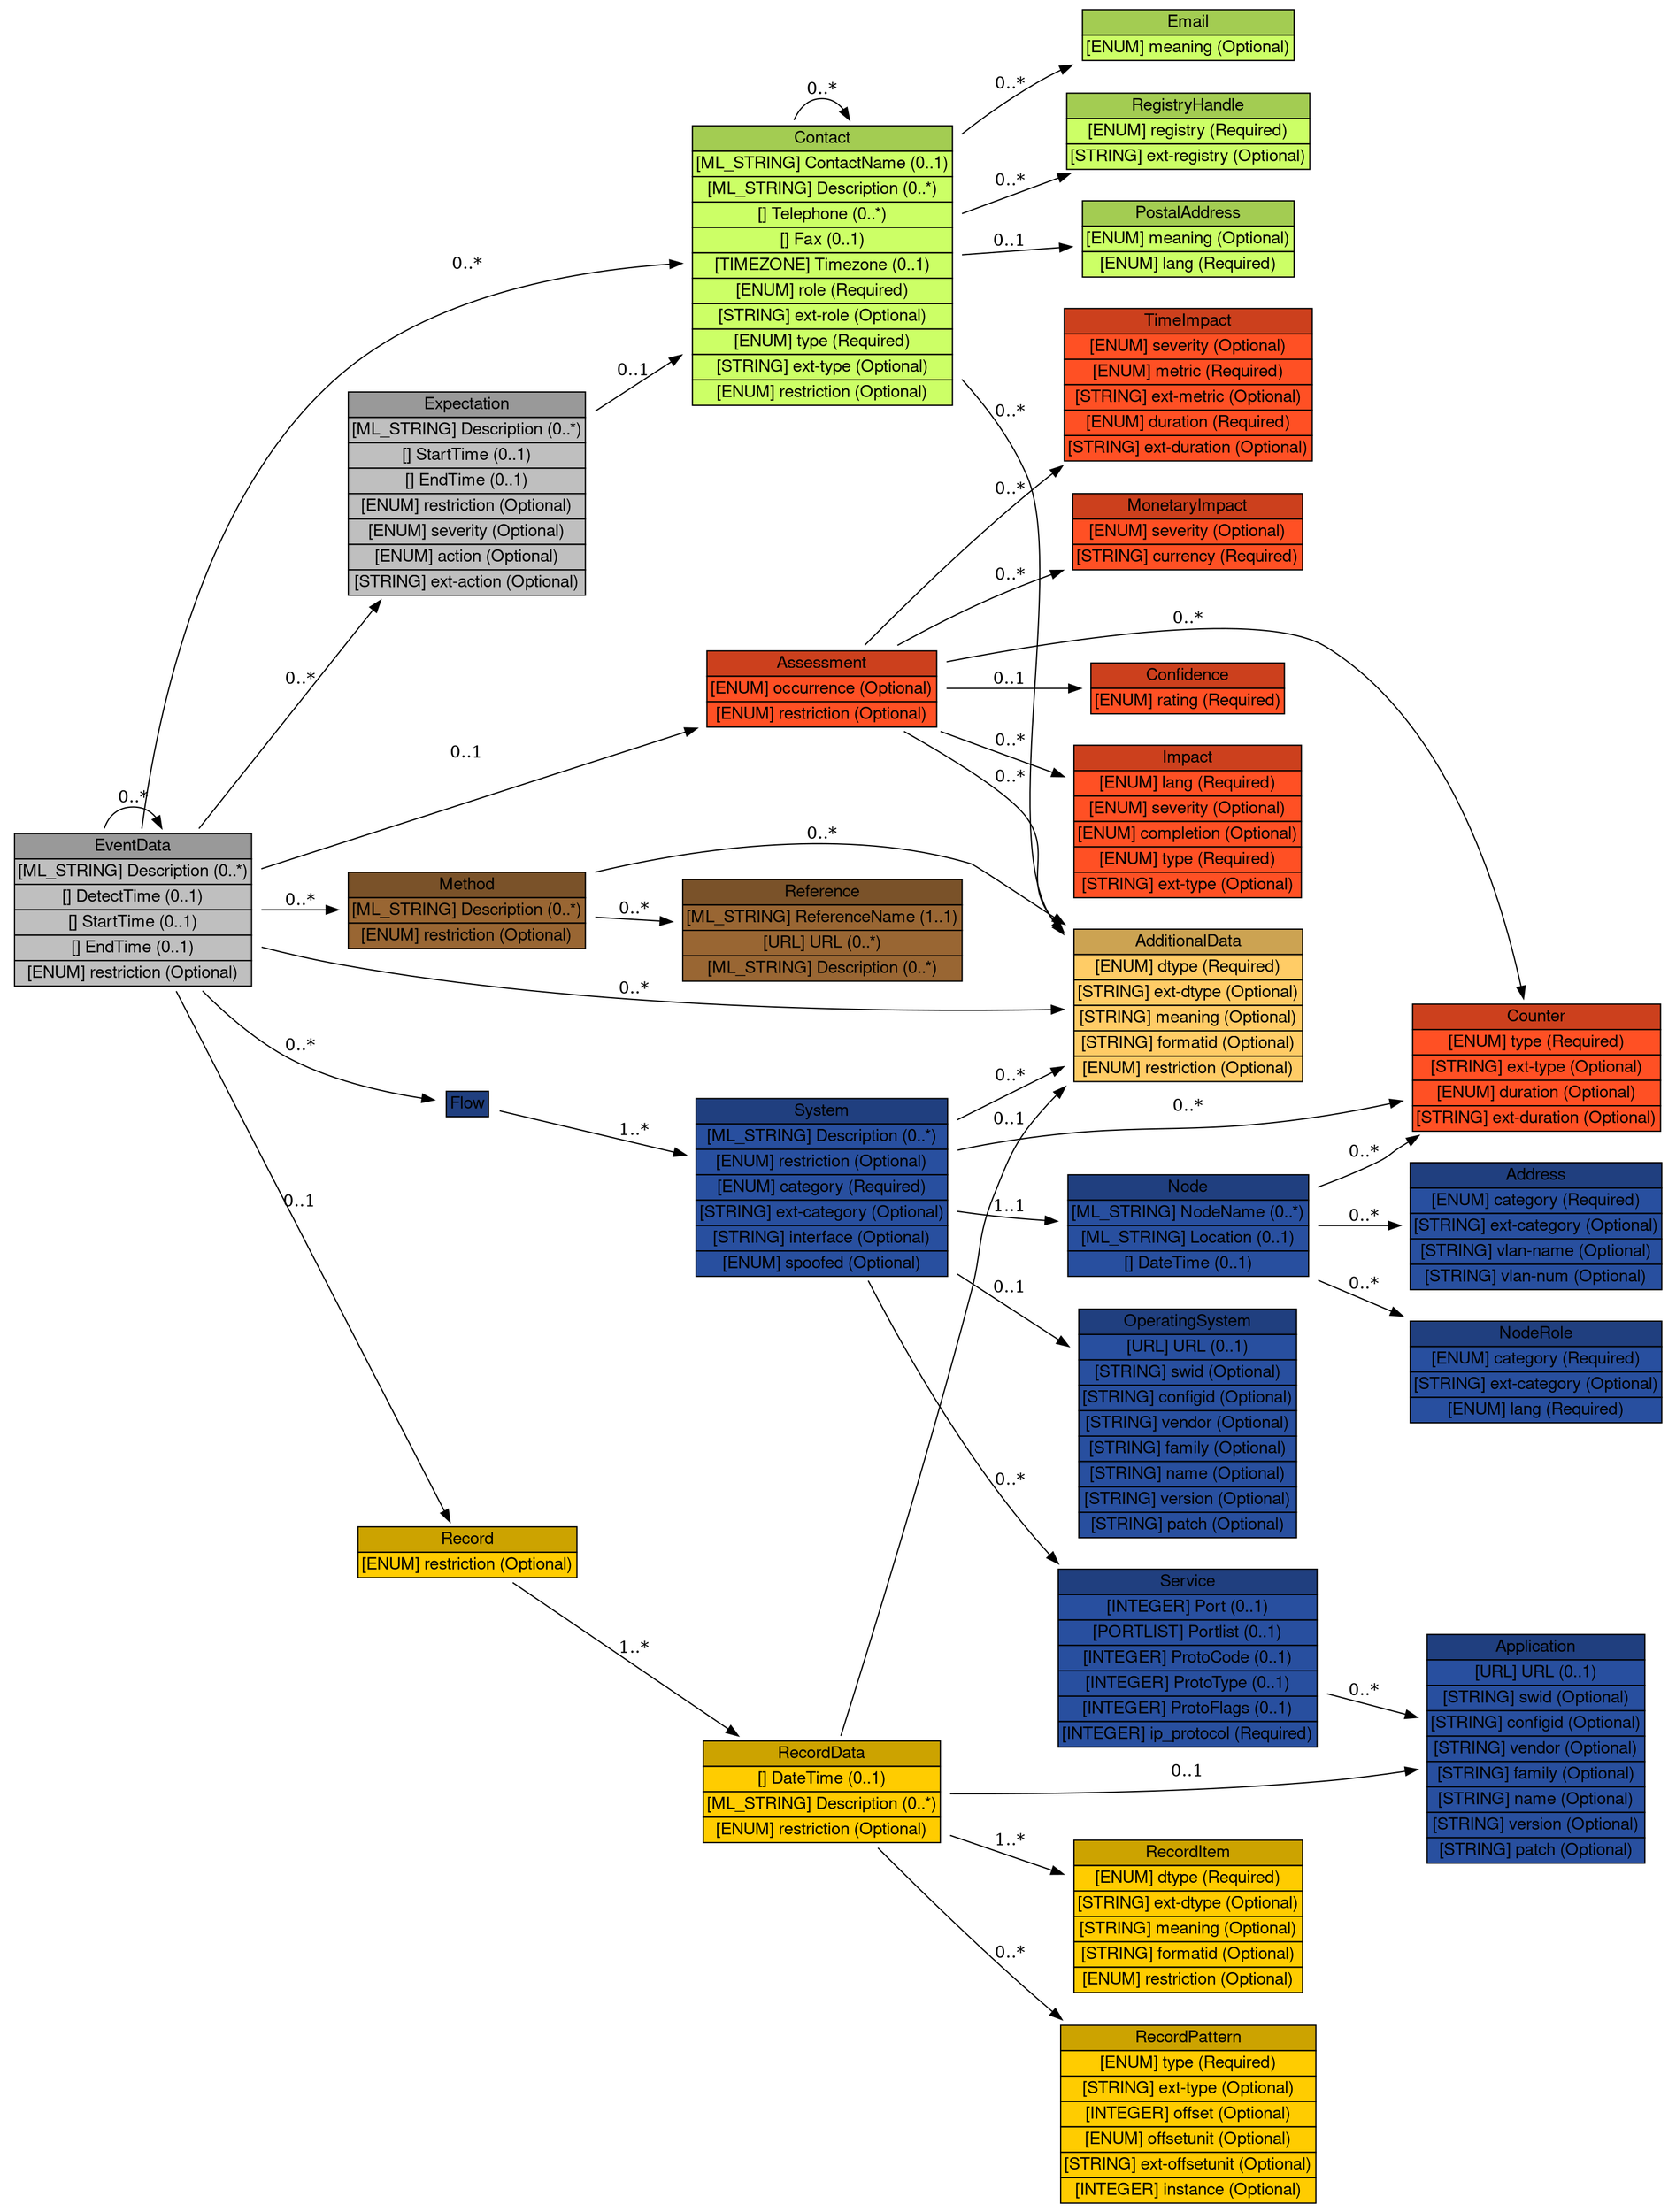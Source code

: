 digraph EventData {
	graph [bb="0,0,1356,1826",
		rankdir=LR
	];
	node [label="\N"];
	EventData	 [height=1.8611,
		label=<<table BORDER="0" CELLBORDER="1" CELLSPACING="0"> <tr> <td BGCOLOR="#999999" HREF="#" TITLE="The EventData class describes a particular event of the incident for a given set of hosts or networks. This description includes the systems from which the activity originated and those targeted, an assessment of the techniques used by the intruder, the impact of the activity on the organization, and any forensic evidence discovered. "><FONT FACE="Nimbus Sans L">EventData</FONT></td> </tr>" %<tr><td BGCOLOR="#bfbfbf"  HREF="#" TITLE="A free-form textual description of the event."><FONT FACE="Nimbus Sans L">[ML_STRING] Description (0..*)</FONT></td></tr>%<tr><td BGCOLOR="#bfbfbf"  HREF="#" TITLE="The time the event was detected."><FONT FACE="Nimbus Sans L">[] DetectTime (0..1)</FONT></td></tr>%<tr><td BGCOLOR="#bfbfbf"  HREF="#" TITLE="The time the event started."><FONT FACE="Nimbus Sans L">[] StartTime (0..1)</FONT></td></tr>%<tr><td BGCOLOR="#bfbfbf"  HREF="#" TITLE="The time the event ended."><FONT FACE="Nimbus Sans L">[] EndTime (0..1)</FONT></td></tr>%<tr><td BGCOLOR="#bfbfbf"  HREF="#" TITLE="This attribute is defined in Section 3.2."><FONT FACE="Nimbus Sans L">[ENUM] restriction (Optional)</FONT></td></tr>%</table>>,
		pos="106,1052.5",
		shape=plaintext,
		width=2.9444];
	EventData -> EventData	 [label="0..*",
		lp="106,1145",
		pos="e,129.03,1119.8 82.974,1119.8 86.417,1130.3 94.092,1137.5 106,1137.5 114,1137.5 120.09,1134.3 124.27,1129"];
	Contact	 [height=3.3194,
		label=<<table BORDER="0" CELLBORDER="1" CELLSPACING="0"> <tr> <td BGCOLOR="#a3cc52" HREF="#" TITLE="The Contact class describes contact information for organizations and personnel involved in the incident. This class allows for the naming of the involved party, specifying contact information for them, and identifying their role in the incident. "><FONT FACE="Nimbus Sans L">Contact</FONT></td> </tr>" %<tr><td BGCOLOR="#CCFF66"  HREF="#" TITLE="The name of the contact.  The contact may either be an organization or a person.  The type attribute disambiguates the semantics."><FONT FACE="Nimbus Sans L">[ML_STRING] ContactName (0..1)</FONT></td></tr>%<tr><td BGCOLOR="#CCFF66"  HREF="#" TITLE="A free-form description of this contact.  In the case of a person, this is often the organizational title of the individual."><FONT FACE="Nimbus Sans L">[ML_STRING] Description (0..*)</FONT></td></tr>%<tr><td BGCOLOR="#CCFF66"  HREF="#" TITLE="The telephone number of the contact."><FONT FACE="Nimbus Sans L">[] Telephone (0..*)</FONT></td></tr>%<tr><td BGCOLOR="#CCFF66"  HREF="#" TITLE="The facsimile telephone number of the contact."><FONT FACE="Nimbus Sans L">[] Fax (0..1)</FONT></td></tr>%<tr><td BGCOLOR="#CCFF66"  HREF="#" TITLE="The timezone in which the contact resides formatted according to Section 2.9."><FONT FACE="Nimbus Sans L">[TIMEZONE] Timezone (0..1)</FONT></td></tr>%<tr><td BGCOLOR="#CCFF66"  HREF="#" TITLE="Indicates the role the contact fulfills.  This attribute is defined as an enumerated list:"><FONT FACE="Nimbus Sans L">[ENUM] role (Required)</FONT></td></tr>%<tr><td BGCOLOR="#CCFF66"  HREF="#" TITLE="A means by which to extend the role attribute. See Section 5.1."><FONT FACE="Nimbus Sans L">[STRING] ext-role (Optional)</FONT></td></tr>%<tr><td BGCOLOR="#CCFF66"  HREF="#" TITLE="Indicates the type of contact being described. This attribute is defined as an enumerated list:"><FONT FACE="Nimbus Sans L">[ENUM] type (Required)</FONT></td></tr>%<tr><td BGCOLOR="#CCFF66"  HREF="#" TITLE="A means by which to extend the type attribute. See Section 5.1."><FONT FACE="Nimbus Sans L">[STRING] ext-type (Optional)</FONT></td></tr>%<tr><td BGCOLOR="#CCFF66"  HREF="#" TITLE="This attribute is defined in Section 3.2."><FONT FACE="Nimbus Sans L">[ENUM] restriction (Optional)</FONT></td></tr>%</table>>,
		pos="665,1606.5",
		shape=plaintext,
		width=3.1944];
	EventData -> Contact	 [label="0..*",
		lp="377,1598",
		pos="e,549.76,1601.7 112.13,1119.8 124.64,1217 161.9,1396.2 271,1496.5 343.91,1563.6 454.33,1590.2 539.74,1600.6"];
	AdditionalData	 [height=1.8611,
		label=<<table BORDER="0" CELLBORDER="1" CELLSPACING="0"> <tr> <td BGCOLOR="#cca352" HREF="#" TITLE="The AdditionalData class serves as an extension mechanism for information not otherwise represented in the data model. For relatively simple information, atomic data types (e.g., integers, strings) are provided with a mechanism to annotate their meaning. The class can also be used to extend the data model (and the associated Schema) to support proprietary extensions by encapsulating entire XML documents conforming to another Schema (e.g., IDMEF). A detailed discussion for extending the data model and the schema can be found in Section 5. "><FONT FACE="Nimbus Sans L">AdditionalData</FONT></td> </tr>" %<tr><td BGCOLOR="#FFCC66"  HREF="#" TITLE="The data type of the element content.  The permitted values for this attribute are shown below.  The default value is &quot;string&quot;."><FONT FACE="Nimbus Sans L">[ENUM] dtype (Required)</FONT></td></tr>%<tr><td BGCOLOR="#FFCC66"  HREF="#" TITLE="A means by which to extend the dtype attribute.  See Section 5.1."><FONT FACE="Nimbus Sans L">[STRING] ext-dtype (Optional)</FONT></td></tr>%<tr><td BGCOLOR="#FFCC66"  HREF="#" TITLE="A free-form description of the element content."><FONT FACE="Nimbus Sans L">[STRING] meaning (Optional)</FONT></td></tr>%<tr><td BGCOLOR="#FFCC66"  HREF="#" TITLE="An identifier referencing the format and semantics of the element content."><FONT FACE="Nimbus Sans L">[STRING] formatid (Optional)</FONT></td></tr>%<tr><td BGCOLOR="#FFCC66"  HREF="#" TITLE="This attribute has been defined in Section 3.2."><FONT FACE="Nimbus Sans L">[ENUM] restriction (Optional)</FONT></td></tr>%</table>>,
		pos="961,993.5",
		shape=plaintext,
		width=2.8194];
	EventData -> AdditionalData	 [label="0..*",
		lp="512.5,1040",
		pos="e,859.06,1004.7 212.15,1047.8 346.4,1041.6 584.59,1029.1 788,1011.5 807.69,1009.8 828.62,1007.8 848.86,1005.7"];
	Assessment	 [height=0.98611,
		label=<<table BORDER="0" CELLBORDER="1" CELLSPACING="0"> <tr> <td BGCOLOR="#cc401d" HREF="#" TITLE="The Assessment class describes the technical and non-technical repercussions of the incident on the CSIRT&#39;s constituency. "><FONT FACE="Nimbus Sans L">Assessment</FONT></td> </tr>" %<tr><td BGCOLOR="#FF5024"  HREF="#" TITLE="Specifies whether the assessment is describing actual or potential outcomes.  The default is &quot;actual&quot; and is assumed if not specified."><FONT FACE="Nimbus Sans L">[ENUM] occurrence (Optional)</FONT></td></tr>%<tr><td BGCOLOR="#FF5024"  HREF="#" TITLE="This attribute is defined in Section 3.2."><FONT FACE="Nimbus Sans L">[ENUM] restriction (Optional)</FONT></td></tr>%</table>>,
		pos="665,1235.5",
		shape=plaintext,
		width=2.8472];
	EventData -> Assessment	 [label="0..1",
		lp="377,1182",
		pos="e,562.12,1201.8 212.13,1087.2 309.43,1119.1 453.05,1166.1 552.35,1198.6"];
	Method	 [height=0.98611,
		label=<<table BORDER="0" CELLBORDER="1" CELLSPACING="0"> <tr> <td BGCOLOR="#7a5229" HREF="#" TITLE="The Method class describes the methodology used by the intruder to perpetrate the events of the incident. This class consists of a list of references describing the attack method and a free form description of the technique. "><FONT FACE="Nimbus Sans L">Method</FONT></td> </tr>" %<tr><td BGCOLOR="#996633"  HREF="#" TITLE="A free-form text description of the methodology used by the intruder."><FONT FACE="Nimbus Sans L">[ML_STRING] Description (0..*)</FONT></td></tr>%<tr><td BGCOLOR="#996633"  HREF="#" TITLE="This attribute is defined in Section 3.2."><FONT FACE="Nimbus Sans L">[ENUM] restriction (Optional)</FONT></td></tr>%</table>>,
		pos="377,988.5",
		shape=plaintext,
		width=2.9444];
	EventData -> Method	 [label="0..*",
		lp="241.5,1030",
		pos="e,270.98,1013.5 212.33,1027.4 228.29,1023.6 244.82,1019.7 260.98,1015.9"];
	Flow	 [height=0.5,
		label=<<table BORDER="0" CELLBORDER="1" CELLSPACING="0"> <tr> <td BGCOLOR="#203f7f" HREF="#" TITLE="The Flow class groups related the source and target hosts. "><FONT FACE="Nimbus Sans L">Flow</FONT></td> </tr>" %</table>>,
		pos="377,851.5",
		shape=plaintext,
		width=0.75];
	EventData -> Flow	 [label="0..*",
		lp="241.5,966",
		pos="e,352.52,869.66 196.62,985.29 247.47,947.57 307.83,902.8 344.24,875.8"];
	Expectation	 [height=2.4444,
		label=<<table BORDER="0" CELLBORDER="1" CELLSPACING="0"> <tr> <td BGCOLOR="#999999" HREF="#" TITLE="The Expectation class conveys to the recipient of the IODEF document the actions the sender is requesting. The scope of the requested action is limited to purview of the EventData class in which this class is aggregated. "><FONT FACE="Nimbus Sans L">Expectation</FONT></td> </tr>" %<tr><td BGCOLOR="#bfbfbf"  HREF="#" TITLE="A free-form description of the desired action(s)."><FONT FACE="Nimbus Sans L">[ML_STRING] Description (0..*)</FONT></td></tr>%<tr><td BGCOLOR="#bfbfbf"  HREF="#" TITLE="The time at which the action should be performed.  A timestamp that is earlier than the ReportTime specified in the Incident class denotes that the expectation should be fulfilled as soon as possible.  The absence of this element leaves the execution of the expectation to the discretion of the recipient."><FONT FACE="Nimbus Sans L">[] StartTime (0..1)</FONT></td></tr>%<tr><td BGCOLOR="#bfbfbf"  HREF="#" TITLE="The time by which the action should be completed. If the action is not carried out by this time, it should no longer be performed."><FONT FACE="Nimbus Sans L">[] EndTime (0..1)</FONT></td></tr>%<tr><td BGCOLOR="#bfbfbf"  HREF="#" TITLE="This attribute is defined in Section 3.2."><FONT FACE="Nimbus Sans L">[ENUM] restriction (Optional)</FONT></td></tr>%<tr><td BGCOLOR="#bfbfbf"  HREF="#" TITLE="Indicates the desired priority of the action. This attribute is an enumerated list with no default value, and the semantics of these relative measures are context dependent."><FONT FACE="Nimbus Sans L">[ENUM] severity (Optional)</FONT></td></tr>%<tr><td BGCOLOR="#bfbfbf"  HREF="#" TITLE="Classifies the type of action requested.  This attribute is an enumerated list with no default value."><FONT FACE="Nimbus Sans L">[ENUM] action (Optional)</FONT></td></tr>%<tr><td BGCOLOR="#bfbfbf"  HREF="#" TITLE="A means by which to extend the action attribute.  See Section 5.1."><FONT FACE="Nimbus Sans L">[STRING] ext-action (Optional)</FONT></td></tr>%</table>>,
		pos="377,1399.5",
		shape=plaintext,
		width=2.9444];
	EventData -> Expectation	 [label="0..*",
		lp="241.5,1244",
		pos="e,308.14,1311.3 158.57,1119.8 199.29,1172 256.25,1244.9 301.79,1303.2"];
	Record	 [height=0.69444,
		label=<<table BORDER="0" CELLBORDER="1" CELLSPACING="0"> <tr> <td BGCOLOR="#cca300" HREF="#" TITLE="The Record class is a container class for log and audit data that provides supportive information about the incident. The source of this data will often be the output of monitoring tools. These logs should substantiate the activity described in the document. "><FONT FACE="Nimbus Sans L">Record</FONT></td> </tr>" %<tr><td BGCOLOR="#ffcc00"  HREF="#" TITLE="This attribute has been defined in Section 3.2."><FONT FACE="Nimbus Sans L">[ENUM] restriction (Optional)</FONT></td></tr>%</table>>,
		pos="377,527.5",
		shape=plaintext,
		width=2.7361];
	EventData -> Record	 [label="0..1",
		lp="241.5,814",
		pos="e,363.95,552.77 140.6,985.48 198.98,872.37 315.03,647.56 359.29,561.82"];
	Contact -> Contact	 [label="0..*",
		lp="665,1751.5",
		pos="e,687.65,1726.2 642.35,1726.2 647.06,1737.1 654.61,1744 665,1744 672.14,1744 677.94,1740.8 682.4,1735.2"];
	RegistryHandle	 [height=0.98611,
		label=<<table BORDER="0" CELLBORDER="1" CELLSPACING="0"> <tr> <td BGCOLOR="#a3cc52" HREF="#" TITLE="The RegistryHandle class represents a handle into an Internet registry or community-specific database. The handle is specified in the element content and the type attribute specifies the database. "><FONT FACE="Nimbus Sans L">RegistryHandle</FONT></td> </tr>" %<tr><td BGCOLOR="#CCFF66"  HREF="#" TITLE="The database to which the handle belongs.  The default value is &#39;local&#39;.  The possible values are:"><FONT FACE="Nimbus Sans L">[ENUM] registry (Required)</FONT></td></tr>%<tr><td BGCOLOR="#CCFF66"  HREF="#" TITLE="A means by which to extend the registry attribute.  See Section 5.1."><FONT FACE="Nimbus Sans L">[STRING] ext-registry (Optional)</FONT></td></tr>%</table>>,
		pos="961,1790.5",
		shape=plaintext,
		width=2.9861];
	Contact -> RegistryHandle	 [label="0..*",
		lp="817.5,1741",
		pos="e,863.12,1754.9 780.04,1702.8 801.56,1718.5 824.41,1733.8 847,1746.5 849.35,1747.8 851.74,1749.1 854.17,1750.4"];
	PostalAddress	 [height=0.98611,
		label=<<table BORDER="0" CELLBORDER="1" CELLSPACING="0"> <tr> <td BGCOLOR="#a3cc52" HREF="#" TITLE="The PostalAddress class specifies a postal address formatted according to the POSTAL data type (Section 2.11). "><FONT FACE="Nimbus Sans L">PostalAddress</FONT></td> </tr>" %<tr><td BGCOLOR="#CCFF66"  HREF="#" TITLE="A free-form description of the element content."><FONT FACE="Nimbus Sans L">[ENUM] meaning (Optional)</FONT></td></tr>%<tr><td BGCOLOR="#CCFF66"  HREF="#" TITLE="A valid language code per RFC 4646 [7] constrained by the definition of &quot;xs:language&quot;.  The interpretation of this code is described in Section 6."><FONT FACE="Nimbus Sans L">[ENUM] lang (Required)</FONT></td></tr>%</table>>,
		pos="961,1701.5",
		shape=plaintext,
		width=2.6528];
	Contact -> PostalAddress	 [label="0..1",
		lp="817.5,1664",
		pos="e,865.18,1670.7 780.29,1643.5 805.08,1651.5 831.16,1659.8 855.56,1667.7"];
	Email	 [height=0.69444,
		label=<<table BORDER="0" CELLBORDER="1" CELLSPACING="0"> <tr> <td BGCOLOR="#a3cc52" HREF="#" TITLE="The Email class specifies an email address formatted according to EMAIL data type (Section 2.14). "><FONT FACE="Nimbus Sans L">Email</FONT></td> </tr>" %<tr><td BGCOLOR="#CCFF66"  HREF="#" TITLE="A free-form description of the element content (e.g., hours of coverage for a given number)."><FONT FACE="Nimbus Sans L">[ENUM] meaning (Optional)</FONT></td></tr>%</table>>,
		pos="961,1622.5",
		shape=plaintext,
		width=2.6528];
	Contact -> Email	 [label="0..*",
		lp="817.5,1622",
		pos="e,865.18,1617.3 780.29,1612.7 804.86,1614.1 830.7,1615.5 854.91,1616.8"];
	Contact -> AdditionalData	 [label="0..*",
		lp="817.5,1509",
		pos="e,859.29,1052.4 780.26,1531.2 799.75,1513.1 817.4,1492 829,1468.5 868.26,1388.9 803.37,1146.8 847,1069.5 848.78,1066.3 850.75,1063.3 \
852.88,1060.4"];
	Assessment -> AdditionalData	 [label="0..*",
		lp="817.5,1107",
		pos="e,859.42,1060.1 700.86,1199.8 736.56,1164.9 793.61,1111.3 847,1069.5 848.38,1068.4 849.78,1067.3 851.2,1066.2"];
	Impact	 [height=1.8611,
		label=<<table BORDER="0" CELLBORDER="1" CELLSPACING="0"> <tr> <td BGCOLOR="#cc401d" HREF="#" TITLE="The Impact class allows for categorizing and describing the technical impact of the incident on the network of an organization. "><FONT FACE="Nimbus Sans L">Impact</FONT></td> </tr>" %<tr><td BGCOLOR="#FF5024"  HREF="#" TITLE="A valid language code per RFC 4646 [7] constrained by the definition of &quot;xs:language&quot;.  The interpretation of this code is described in Section 6."><FONT FACE="Nimbus Sans L">[ENUM] lang (Required)</FONT></td></tr>%<tr><td BGCOLOR="#FF5024"  HREF="#" TITLE="An estimate of the relative severity of the activity.  The permitted values are shown below.  There is no default value."><FONT FACE="Nimbus Sans L">[ENUM] severity (Optional)</FONT></td></tr>%<tr><td BGCOLOR="#FF5024"  HREF="#" TITLE="An indication whether the described activity was successful.  The permitted values are shown below.  There is no default value."><FONT FACE="Nimbus Sans L">[ENUM] completion (Optional)</FONT></td></tr>%<tr><td BGCOLOR="#FF5024"  HREF="#" TITLE="Classifies the malicious activity into incident categories.  The permitted values are shown below.  The default value is &quot;other&quot;."><FONT FACE="Nimbus Sans L">[ENUM] type (Required)</FONT></td></tr>%<tr><td BGCOLOR="#FF5024"  HREF="#" TITLE="A means by which to extend the type attribute. See Section 5.1."><FONT FACE="Nimbus Sans L">[STRING] ext-type (Optional)</FONT></td></tr>%</table>>,
		pos="961,1387.5",
		shape=plaintext,
		width=2.8333];
	Assessment -> Impact	 [label="0..*",
		lp="817.5,1324",
		pos="e,858.94,1335.1 734.4,1271.1 768.73,1288.8 811,1310.5 849.7,1330.3"];
	TimeImpact	 [height=1.8611,
		label=<<table BORDER="0" CELLBORDER="1" CELLSPACING="0"> <tr> <td BGCOLOR="#cc401d" HREF="#" TITLE="The TimeImpact class describes the impact of the incident on an organization as a function of time. It provides a way to convey down time and recovery time. "><FONT FACE="Nimbus Sans L">TimeImpact</FONT></td> </tr>" %<tr><td BGCOLOR="#FF5024"  HREF="#" TITLE="An estimate of the relative severity of the activity.  The permitted values are shown below.  There is no default value."><FONT FACE="Nimbus Sans L">[ENUM] severity (Optional)</FONT></td></tr>%<tr><td BGCOLOR="#FF5024"  HREF="#" TITLE="Defines the metric in which the time is expressed.  The permitted values are shown below.  There is no default value."><FONT FACE="Nimbus Sans L">[ENUM] metric (Required)</FONT></td></tr>%<tr><td BGCOLOR="#FF5024"  HREF="#" TITLE="A means by which to extend the metric attribute.  See Section 5.1."><FONT FACE="Nimbus Sans L">[STRING] ext-metric (Optional)</FONT></td></tr>%<tr><td BGCOLOR="#FF5024"  HREF="#" TITLE="Defines a unit of time, that when combined with the metric attribute, fully describes a metric of impact that will be conveyed in the element content.  The permitted values are shown below.  The default value is &quot;hour&quot;."><FONT FACE="Nimbus Sans L">[ENUM] duration (Required)</FONT></td></tr>%<tr><td BGCOLOR="#FF5024"  HREF="#" TITLE="A means by which to extend the duration attribute.  See Section 5.1."><FONT FACE="Nimbus Sans L">[STRING] ext-duration (Optional)</FONT></td></tr>%</table>>,
		pos="961,1235.5",
		shape=plaintext,
		width=3.0417];
	Assessment -> TimeImpact	 [label="0..*",
		lp="817.5,1243",
		pos="e,851.43,1235.5 767.7,1235.5 791.47,1235.5 816.97,1235.5 841.4,1235.5"];
	MonetaryImpact	 [height=0.98611,
		label=<<table BORDER="0" CELLBORDER="1" CELLSPACING="0"> <tr> <td BGCOLOR="#cc401d" HREF="#" TITLE="The MonetaryImpact class describes the financial impact of the activity on an organization. For example, this impact may consider losses due to the cost of the investigation or recovery, diminished "><FONT FACE="Nimbus Sans L">MonetaryImpact</FONT></td> </tr>" %<tr><td BGCOLOR="#FF5024"  HREF="#" TITLE="An estimate of the relative severity of the activity.  The permitted values are shown below.  There is no default value."><FONT FACE="Nimbus Sans L">[ENUM] severity (Optional)</FONT></td></tr>%<tr><td BGCOLOR="#FF5024"  HREF="#" TITLE="Defines the currency in which the monetary impact is expressed.  The permitted values are defined in ISO 4217:2001, Codes for the representation of currencies and funds [14].  There is no default value."><FONT FACE="Nimbus Sans L">[STRING] currency (Required)</FONT></td></tr>%</table>>,
		pos="961,1114.5",
		shape=plaintext,
		width=2.8333];
	Assessment -> MonetaryImpact	 [label="0..*",
		lp="817.5,1184",
		pos="e,870.4,1150.1 749.13,1200 779.87,1187.1 814.96,1172.5 847,1159.5 851.51,1157.7 856.12,1155.8 860.78,1153.9"];
	Counter	 [height=1.5694,
		label=<<table BORDER="0" CELLBORDER="1" CELLSPACING="0"> <tr> <td BGCOLOR="#cc401d" HREF="#" TITLE="The Counter class summarize multiple occurrences of some event, or conveys counts or rates on various features (e.g., packets, sessions, events). "><FONT FACE="Nimbus Sans L">Counter</FONT></td> </tr>" %<tr><td BGCOLOR="#FF5024"  HREF="#" TITLE="Specifies the units of the element content."><FONT FACE="Nimbus Sans L">[ENUM] type (Required)</FONT></td></tr>%<tr><td BGCOLOR="#FF5024"  HREF="#" TITLE="A means by which to extend the type attribute. See Section 5.1."><FONT FACE="Nimbus Sans L">[STRING] ext-type (Optional)</FONT></td></tr>%<tr><td BGCOLOR="#FF5024"  HREF="#" TITLE="If present, the Counter class represents a rate rather than a count over the entire event.  In that case, this attribute specifies the denominator of the rate (where the type attribute specified the nominator).  The possible values of this attribute are defined in Section 3.10.2"><FONT FACE="Nimbus Sans L">[ENUM] duration (Optional)</FONT></td></tr>%<tr><td BGCOLOR="#FF5024"  HREF="#" TITLE="A means by which to extend the duration attribute.  See Section 5.1."><FONT FACE="Nimbus Sans L">[STRING] ext-duration (Optional)</FONT></td></tr>%</table>>,
		pos="1245,942.5",
		shape=plaintext,
		width=3.0417];
	Assessment -> Counter	 [label="0..*",
		lp="961,1580",
		pos="e,1237.3,999.43 681.35,1271.2 715.35,1343.6 794.83,1503.2 847,1531.5 936.08,1579.8 994.02,1592.4 1075,1531.5 1159.2,1468.1 1214.9,\
1150.3 1235.8,1009.7"];
	Confidence	 [height=0.69444,
		label=<<table BORDER="0" CELLBORDER="1" CELLSPACING="0"> <tr> <td BGCOLOR="#cc401d" HREF="#" TITLE="The Confidence class represents a best estimate of the validity and accuracy of the described impact (see Section 3.10) of the incident activity. This estimate can be expressed as a category or a numeric calculation. "><FONT FACE="Nimbus Sans L">Confidence</FONT></td> </tr>" %<tr><td BGCOLOR="#FF5024"  HREF="#" TITLE="A rating of the analytical validity of the specified Assessment.  The permitted values are shown below. There is no default value."><FONT FACE="Nimbus Sans L">[ENUM] rating (Required)</FONT></td></tr>%</table>>,
		pos="961,1497.5",
		shape=plaintext,
		width=2.4444];
	Assessment -> Confidence	 [label="0..1",
		lp="817.5,1457",
		pos="e,872.91,1477.2 684.09,1271.2 712.81,1321.5 771.84,1412.8 847,1463.5 852.22,1467 857.82,1470.2 863.63,1473"];
	Method -> AdditionalData	 [label="0..*",
		lp="665,1000",
		pos="e,859.09,992.63 483.1,989.41 586.63,990.29 743.55,991.64 849.04,992.54"];
	Reference	 [height=1.2778,
		label=<<table BORDER="0" CELLBORDER="1" CELLSPACING="0"> <tr> <td BGCOLOR="#7a5229" HREF="#" TITLE="The Reference class is a reference to a vulnerability, IDS alert, malware sample, advisory, or attack technique. A reference consists of a name, a URL to this reference, and an optional description. "><FONT FACE="Nimbus Sans L">Reference</FONT></td> </tr>" %<tr><td BGCOLOR="#996633"  HREF="#" TITLE="Name of the reference."><FONT FACE="Nimbus Sans L">[ML_STRING] ReferenceName (1..1)</FONT></td></tr>%<tr><td BGCOLOR="#996633"  HREF="#" TITLE="A URL associated with the reference."><FONT FACE="Nimbus Sans L">[URL] URL (0..*)</FONT></td></tr>%<tr><td BGCOLOR="#996633"  HREF="#" TITLE="A free-form text description of this reference."><FONT FACE="Nimbus Sans L">[ML_STRING] Description (0..*)</FONT></td></tr>%</table>>,
		pos="665,927.5",
		shape=plaintext,
		width=3.4167];
	Method -> Reference	 [label="0..*",
		lp="512.5,970",
		pos="e,541.67,953.62 483.01,966.05 498.82,962.7 515.28,959.21 531.56,955.76"];
	System	 [height=2.1528,
		label=<<table BORDER="0" CELLBORDER="1" CELLSPACING="0"> <tr> <td BGCOLOR="#203f7f" HREF="#" TITLE="The System class describes a system or network involved in an event. The systems or networks represented by this class are categorized according to the role they played in the incident through the category attribute. The value of this category attribute dictates the semantics of the aggregated classes in the System class. If the category attribute has a value of &quot;source&quot;, then the aggregated classes denote the machine and service from which the activity is originating. With a category attribute value of &quot;target&quot; or &quot;intermediary&quot;, then the machine or service is the one targeted in the activity. A value of &quot;sensor&quot; dictates that this System was part of an instrumentation to monitor the network. "><FONT FACE="Nimbus Sans L">System</FONT></td> </tr>" %<tr><td BGCOLOR="#284f9f"  HREF="#" TITLE="A free-form text description of the System."><FONT FACE="Nimbus Sans L">[ML_STRING] Description (0..*)</FONT></td></tr>%<tr><td BGCOLOR="#284f9f"  HREF="#" TITLE="This attribute is defined in Section 3.2."><FONT FACE="Nimbus Sans L">[ENUM] restriction (Optional)</FONT></td></tr>%<tr><td BGCOLOR="#284f9f"  HREF="#" TITLE="Classifies the role the host or network played in the incident.  The possible values are:"><FONT FACE="Nimbus Sans L">[ENUM] category (Required)</FONT></td></tr>%<tr><td BGCOLOR="#284f9f"  HREF="#" TITLE="A means by which to extend the category attribute.  See Section 5.1."><FONT FACE="Nimbus Sans L">[STRING] ext-category (Optional)</FONT></td></tr>%<tr><td BGCOLOR="#284f9f"  HREF="#" TITLE="Specifies the interface on which the event(s) on this System originated.  If the Node class specifies a network rather than a host, this attribute has no meaning."><FONT FACE="Nimbus Sans L">[STRING] interface (Optional)</FONT></td></tr>%<tr><td BGCOLOR="#284f9f"  HREF="#" TITLE="An indication of confidence in whether this System was the true target or attacking host.  The permitted values for this attribute are shown below.  The default value is &quot;unknown&quot;."><FONT FACE="Nimbus Sans L">[ENUM] spoofed (Optional)</FONT></td></tr>%</table>>,
		pos="665,785.5",
		shape=plaintext,
		width=3.0833];
	Flow -> System	 [label="1..*",
		lp="512.5,830",
		pos="e,553.8,810.98 404.09,845.29 436.26,837.92 492.07,825.13 543.85,813.26"];
	System -> AdditionalData	 [label="0..*",
		lp="817.5,935",
		pos="e,859.38,948.5 776.26,860.07 780.38,864.11 784.31,868.25 788,872.5 799.47,885.71 793.83,894.94 806,907.5 819.04,920.96 834.64,932.88 \
850.86,943.23"];
	System -> Counter	 [label="0..*",
		lp="961,910",
		pos="e,1135.3,914.21 769.4,863.11 781.32,869.51 793.64,875.18 806,879.5 919.26,919.14 956.51,883.6 1075,902.5 1091.4,905.12 1108.6,908.44 \
1125.4,912.06"];
	"Node"	 [height=1.2778,
		label=<<table BORDER="0" CELLBORDER="1" CELLSPACING="0"> <tr> <td BGCOLOR="#203f7f" HREF="#" TITLE="The Node class names a system (e.g., PC, router) or network. "><FONT FACE="Nimbus Sans L">Node</FONT></td> </tr>" %<tr><td BGCOLOR="#284f9f"  HREF="#" TITLE="The name of the Node (e.g., fully qualified domain name).  This information MUST be provided if no Address information is given."><FONT FACE="Nimbus Sans L">[ML_STRING] NodeName (0..*)</FONT></td></tr>%<tr><td BGCOLOR="#284f9f"  HREF="#" TITLE="A free-from description of the physical location of the equipment."><FONT FACE="Nimbus Sans L">[ML_STRING] Location (0..1)</FONT></td></tr>%<tr><td BGCOLOR="#284f9f"  HREF="#" TITLE="A timestamp of when the resolution between the name and address was performed.  This information SHOULD be provided if both an Address and NodeName are specified."><FONT FACE="Nimbus Sans L">[] DateTime (0..1)</FONT></td></tr>%</table>>,
		pos="961,811.5",
		shape=plaintext,
		width=2.9583];
	System -> "Node"	 [label="1..1",
		lp="817.5,807",
		pos="e,854.22,802.12 776.06,795.26 798.25,797.2 821.63,799.26 844.01,801.22"];
	Service	 [height=2.1528,
		label=<<table BORDER="0" CELLBORDER="1" CELLSPACING="0"> <tr> <td BGCOLOR="#203f7f" HREF="#" TITLE="The Service class describes a network service of a host or network. The service is identified by specific port or list of ports, along with the application listening on that port. "><FONT FACE="Nimbus Sans L">Service</FONT></td> </tr>" %<tr><td BGCOLOR="#284f9f"  HREF="#" TITLE="A port number."><FONT FACE="Nimbus Sans L">[INTEGER] Port (0..1)</FONT></td></tr>%<tr><td BGCOLOR="#284f9f"  HREF="#" TITLE="A list of port numbers formatted according to Section 2.10."><FONT FACE="Nimbus Sans L">[PORTLIST] Portlist (0..1)</FONT></td></tr>%<tr><td BGCOLOR="#284f9f"  HREF="#" TITLE="A layer-4 protocol-specific code field (e.g., ICMP code field)."><FONT FACE="Nimbus Sans L">[INTEGER] ProtoCode (0..1)</FONT></td></tr>%<tr><td BGCOLOR="#284f9f"  HREF="#" TITLE="A layer-4 protocol specific type field (e.g., ICMP type field)."><FONT FACE="Nimbus Sans L">[INTEGER] ProtoType (0..1)</FONT></td></tr>%<tr><td BGCOLOR="#284f9f"  HREF="#" TITLE="A layer-4 protocol specific flag field (e.g., TCP flag field)."><FONT FACE="Nimbus Sans L">[INTEGER] ProtoFlags (0..1)</FONT></td></tr>%<tr><td BGCOLOR="#284f9f"  HREF="#" TITLE="The IANA protocol number."><FONT FACE="Nimbus Sans L">[INTEGER] ip_protocol (Required)</FONT></td></tr>%</table>>,
		pos="961,454.5",
		shape=plaintext,
		width=3.1667];
	System -> Service	 [label="0..*",
		lp="817.5,591",
		pos="e,855.65,532.11 714.2,707.9 748.22,657.35 796.33,591.55 847,540.5 847.44,540.06 847.88,539.62 848.32,539.18"];
	OperatingSystem	 [height=2.7361,
		label=<<table BORDER="0" CELLBORDER="1" CELLSPACING="0"> <tr> <td BGCOLOR="#203f7f" HREF="#" TITLE="The OperatingSystem class describes the operating system running on a System. The definition is identical to the Application class (Section 3.17.1). "><FONT FACE="Nimbus Sans L">OperatingSystem</FONT></td> </tr>" %<tr><td BGCOLOR="#284f9f"  HREF="#" TITLE="A URL describing the application."><FONT FACE="Nimbus Sans L">[URL] URL (0..1)</FONT></td></tr>%<tr><td BGCOLOR="#284f9f"  HREF="#" TITLE="An identifier that can be used to reference this software."><FONT FACE="Nimbus Sans L">[STRING] swid (Optional)</FONT></td></tr>%<tr><td BGCOLOR="#284f9f"  HREF="#" TITLE="An identifier that can be used to reference a particular configuration of this software."><FONT FACE="Nimbus Sans L">[STRING] configid (Optional)</FONT></td></tr>%<tr><td BGCOLOR="#284f9f"  HREF="#" TITLE="Vendor name of the software."><FONT FACE="Nimbus Sans L">[STRING] vendor (Optional)</FONT></td></tr>%<tr><td BGCOLOR="#284f9f"  HREF="#" TITLE="Family of the software."><FONT FACE="Nimbus Sans L">[STRING] family (Optional)</FONT></td></tr>%<tr><td BGCOLOR="#284f9f"  HREF="#" TITLE="Name of the software."><FONT FACE="Nimbus Sans L">[STRING] name (Optional)</FONT></td></tr>%<tr><td BGCOLOR="#284f9f"  HREF="#" TITLE="Version of the software."><FONT FACE="Nimbus Sans L">[STRING] version (Optional)</FONT></td></tr>%<tr><td BGCOLOR="#284f9f"  HREF="#" TITLE="Patch or service pack level of the software."><FONT FACE="Nimbus Sans L">[STRING] patch (Optional)</FONT></td></tr>%</table>>,
		pos="961,648.5",
		shape=plaintext,
		width=2.7083];
	System -> OperatingSystem	 [label="0..1",
		lp="817.5,725",
		pos="e,863.42,693.66 776.06,734.1 801.63,722.26 828.77,709.7 854.15,697.95"];
	"Node" -> Counter	 [label="0..*",
		lp="1104.5,872",
		pos="e,1149.1,885.93 1067.5,843.84 1084.1,850.02 1100.7,856.94 1116,864.5 1124.6,868.76 1125.9,871.37 1134,876.5 1136.2,877.86 1138.3,\
879.23 1140.5,880.6"];
	Address	 [height=1.5694,
		label=<<table BORDER="0" CELLBORDER="1" CELLSPACING="0"> <tr> <td BGCOLOR="#203f7f" HREF="#" TITLE="The Address class represents a hardware (layer-2), network (layer-3), or application (layer-7) address. "><FONT FACE="Nimbus Sans L">Address</FONT></td> </tr>" %<tr><td BGCOLOR="#284f9f"  HREF="#" TITLE="The type of address represented.  The permitted values for this attribute are shown below.  The default value is &quot;ipv4-addr&quot;."><FONT FACE="Nimbus Sans L">[ENUM] category (Required)</FONT></td></tr>%<tr><td BGCOLOR="#284f9f"  HREF="#" TITLE="A means by which to extend the category attribute.  See Section 5.1."><FONT FACE="Nimbus Sans L">[STRING] ext-category (Optional)</FONT></td></tr>%<tr><td BGCOLOR="#284f9f"  HREF="#" TITLE="The name of the Virtual LAN to which the address belongs."><FONT FACE="Nimbus Sans L">[STRING] vlan-name (Optional)</FONT></td></tr>%<tr><td BGCOLOR="#284f9f"  HREF="#" TITLE="The number of the Virtual LAN to which the address belongs."><FONT FACE="Nimbus Sans L">[STRING] vlan-num (Optional)</FONT></td></tr>%</table>>,
		pos="1245,811.5",
		shape=plaintext,
		width=3.0833];
	"Node" -> Address	 [label="0..*",
		lp="1104.5,819",
		pos="e,1133.6,811.5 1067.6,811.5 1085.8,811.5 1104.8,811.5 1123.3,811.5"];
	NodeRole	 [height=1.2778,
		label=<<table BORDER="0" CELLBORDER="1" CELLSPACING="0"> <tr> <td BGCOLOR="#203f7f" HREF="#" TITLE="The NodeRole class describes the intended function performed by a particular host. "><FONT FACE="Nimbus Sans L">NodeRole</FONT></td> </tr>" %<tr><td BGCOLOR="#284f9f"  HREF="#" TITLE="Functionality provided by a node."><FONT FACE="Nimbus Sans L">[ENUM] category (Required)</FONT></td></tr>%<tr><td BGCOLOR="#284f9f"  HREF="#" TITLE="A means by which to extend the category attribute.  See Section 5.1."><FONT FACE="Nimbus Sans L">[STRING] ext-category (Optional)</FONT></td></tr>%<tr><td BGCOLOR="#284f9f"  HREF="#" TITLE="A valid language code per RFC 4646 [7] constrained by the definition of &quot;xs:language&quot;.  The interpretation of this code is described in Section 6."><FONT FACE="Nimbus Sans L">[ENUM] lang (Required)</FONT></td></tr>%</table>>,
		pos="1245,690.5",
		shape=plaintext,
		width=3.0833];
	"Node" -> NodeRole	 [label="0..*",
		lp="1104.5,763",
		pos="e,1136.9,736.56 1067.6,766.1 1087.1,757.76 1107.7,749.02 1127.5,740.55"];
	Application	 [height=2.7361,
		label=<<table BORDER="0" CELLBORDER="1" CELLSPACING="0"> <tr> <td BGCOLOR="#203f7f" HREF="#" TITLE="The Application class describes an application running on a System providing a Service. "><FONT FACE="Nimbus Sans L">Application</FONT></td> </tr>" %<tr><td BGCOLOR="#284f9f"  HREF="#" TITLE="A URL describing the application."><FONT FACE="Nimbus Sans L">[URL] URL (0..1)</FONT></td></tr>%<tr><td BGCOLOR="#284f9f"  HREF="#" TITLE="An identifier that can be used to reference this software."><FONT FACE="Nimbus Sans L">[STRING] swid (Optional)</FONT></td></tr>%<tr><td BGCOLOR="#284f9f"  HREF="#" TITLE="An identifier that can be used to reference a particular configuration of this software."><FONT FACE="Nimbus Sans L">[STRING] configid (Optional)</FONT></td></tr>%<tr><td BGCOLOR="#284f9f"  HREF="#" TITLE="Vendor name of the software."><FONT FACE="Nimbus Sans L">[STRING] vendor (Optional)</FONT></td></tr>%<tr><td BGCOLOR="#284f9f"  HREF="#" TITLE="Family of the software."><FONT FACE="Nimbus Sans L">[STRING] family (Optional)</FONT></td></tr>%<tr><td BGCOLOR="#284f9f"  HREF="#" TITLE="Name of the software."><FONT FACE="Nimbus Sans L">[STRING] name (Optional)</FONT></td></tr>%<tr><td BGCOLOR="#284f9f"  HREF="#" TITLE="Version of the software."><FONT FACE="Nimbus Sans L">[STRING] version (Optional)</FONT></td></tr>%<tr><td BGCOLOR="#284f9f"  HREF="#" TITLE="Patch or service pack level of the software."><FONT FACE="Nimbus Sans L">[STRING] patch (Optional)</FONT></td></tr>%</table>>,
		pos="1245,379.5",
		shape=plaintext,
		width=2.7083];
	Service -> Application	 [label="0..*",
		lp="1104.5,427",
		pos="e,1147.4,405.28 1075.3,424.32 1095.8,418.9 1117.2,413.26 1137.5,407.89"];
	Expectation -> Contact	 [label="0..1",
		lp="512.5,1510",
		pos="e,549.52,1523.5 483.01,1475.7 501.96,1489.3 521.85,1503.6 541.24,1517.5"];
	RecordData	 [height=1.2778,
		label=<<table BORDER="0" CELLBORDER="1" CELLSPACING="0"> <tr> <td BGCOLOR="#cca300" HREF="#" TITLE="The RecordData class groups log or audit data from a given sensor (e.g., IDS, firewall log) and provides a way to annotate the output. "><FONT FACE="Nimbus Sans L">RecordData</FONT></td> </tr>" %<tr><td BGCOLOR="#ffcc00"  HREF="#" TITLE="Timestamp of the RecordItem data."><FONT FACE="Nimbus Sans L">[] DateTime (0..1)</FONT></td></tr>%<tr><td BGCOLOR="#ffcc00"  HREF="#" TITLE="Free-form textual description of the provided RecordItem data.  At minimum, this description should convey the significance of the provided RecordItem data."><FONT FACE="Nimbus Sans L">[ML_STRING] Description (0..*)</FONT></td></tr>%<tr><td BGCOLOR="#ffcc00"  HREF="#" TITLE="This attribute has been defined in Section 3.2."><FONT FACE="Nimbus Sans L">[ENUM] restriction (Optional)</FONT></td></tr>%</table>>,
		pos="665,343.5",
		shape=plaintext,
		width=2.9444];
	Record -> RecordData	 [label="1..*",
		lp="512.5,455",
		pos="e,592.95,389.53 416.14,502.49 459.13,475.03 529.37,430.16 584.27,395.07"];
	RecordData -> AdditionalData	 [label="0..1",
		lp="817.5,895",
		pos="e,859.66,926.44 684.12,389.76 711.09,456.74 760.11,585.12 788,698.5 800.88,750.87 791.09,766.67 806,818.5 818.6,862.3 818.26,877.12 \
847,912.5 848.83,914.75 850.74,916.97 852.71,919.15"];
	RecordData -> Application	 [label="0..1",
		lp="961,360",
		pos="e,1147.3,361.66 771.41,341.89 854.3,341.59 972.18,343.25 1075,352.5 1095.2,354.32 1116.7,357.07 1137.3,360.13"];
	RecordPattern	 [height=2.1528,
		label=<<table BORDER="0" CELLBORDER="1" CELLSPACING="0"> <tr> <td BGCOLOR="#cca300" HREF="#" TITLE="The RecordPattern class describes where in the content of the RecordItem relevant information can be found. It provides a way to reference subsets of information, identified by a pattern, in a large log file, audit trail, or forensic data. "><FONT FACE="Nimbus Sans L">RecordPattern</FONT></td> </tr>" %<tr><td BGCOLOR="#ffcc00"  HREF="#" TITLE="Describes the type of pattern being specified in the element content.  The default is &quot;regex&quot;."><FONT FACE="Nimbus Sans L">[ENUM] type (Required)</FONT></td></tr>%<tr><td BGCOLOR="#ffcc00"  HREF="#" TITLE="A means by which to extend the type attribute. See Section 5.1."><FONT FACE="Nimbus Sans L">[STRING] ext-type (Optional)</FONT></td></tr>%<tr><td BGCOLOR="#ffcc00"  HREF="#" TITLE="Amount of units (determined by the offsetunit attribute) to seek into the RecordItem data before matching the pattern."><FONT FACE="Nimbus Sans L">[INTEGER] offset (Optional)</FONT></td></tr>%<tr><td BGCOLOR="#ffcc00"  HREF="#" TITLE="Describes the units of the offset attribute. The default is &quot;line&quot;."><FONT FACE="Nimbus Sans L">[ENUM] offsetunit (Optional)</FONT></td></tr>%<tr><td BGCOLOR="#ffcc00"  HREF="#" TITLE="A means by which to extend the offsetunit attribute.  See Section 5.1."><FONT FACE="Nimbus Sans L">[STRING] ext-offsetunit (Optional)</FONT></td></tr>%<tr><td BGCOLOR="#ffcc00"  HREF="#" TITLE="Number of types to apply the specified pattern."><FONT FACE="Nimbus Sans L">[INTEGER] instance (Optional)</FONT></td></tr>%</table>>,
		pos="961,77.5",
		shape=plaintext,
		width=3.125];
	RecordData -> RecordPattern	 [label="0..*",
		lp="817.5,205",
		pos="e,857.98,155.16 708.75,297.38 744.72,260.23 797.62,207.33 847,164.5 848.01,163.63 849.02,162.76 850.04,161.88"];
	RecordItem	 [height=1.8611,
		label=<<table BORDER="0" CELLBORDER="1" CELLSPACING="0"> <tr> <td BGCOLOR="#cca300" HREF="#" TITLE="The RecordItem class provides a way to incorporate relevant logs, audit trails, or forensic data to support the conclusions made during the course of analyzing the incident. The class supports both the direct encapsulation of the data, as well as, provides primitives to reference data stored elsewhere. "><FONT FACE="Nimbus Sans L">RecordItem</FONT></td> </tr>" %<tr><td BGCOLOR="#ffcc00"  HREF="#" TITLE="The data type of the element content.  The permitted values for this attribute are shown below.  The default value is &quot;string&quot;."><FONT FACE="Nimbus Sans L">[ENUM] dtype (Required)</FONT></td></tr>%<tr><td BGCOLOR="#ffcc00"  HREF="#" TITLE="A means by which to extend the dtype attribute.  See Section 5.1."><FONT FACE="Nimbus Sans L">[STRING] ext-dtype (Optional)</FONT></td></tr>%<tr><td BGCOLOR="#ffcc00"  HREF="#" TITLE="A free-form description of the element content."><FONT FACE="Nimbus Sans L">[STRING] meaning (Optional)</FONT></td></tr>%<tr><td BGCOLOR="#ffcc00"  HREF="#" TITLE="An identifier referencing the format and semantics of the element content."><FONT FACE="Nimbus Sans L">[STRING] formatid (Optional)</FONT></td></tr>%<tr><td BGCOLOR="#ffcc00"  HREF="#" TITLE="This attribute has been defined in Section 3.2."><FONT FACE="Nimbus Sans L">[ENUM] restriction (Optional)</FONT></td></tr>%</table>>,
		pos="961,240.5",
		shape=plaintext,
		width=2.8194];
	RecordData -> RecordItem	 [label="1..*",
		lp="817.5,300",
		pos="e,859.18,275.93 771.03,306.61 796.47,297.75 823.73,288.27 849.42,279.33"];
}
